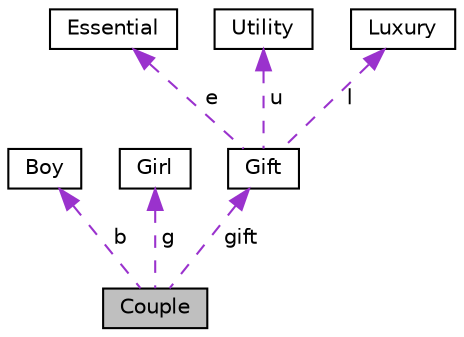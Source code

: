 digraph "Couple"
{
  edge [fontname="Helvetica",fontsize="10",labelfontname="Helvetica",labelfontsize="10"];
  node [fontname="Helvetica",fontsize="10",shape=record];
  Node1 [label="Couple",height=0.2,width=0.4,color="black", fillcolor="grey75", style="filled", fontcolor="black"];
  Node2 -> Node1 [dir="back",color="darkorchid3",fontsize="10",style="dashed",label=" b" ,fontname="Helvetica"];
  Node2 [label="Boy",height=0.2,width=0.4,color="black", fillcolor="white", style="filled",URL="$classBoy.html",tooltip="BOY CLASS. "];
  Node3 -> Node1 [dir="back",color="darkorchid3",fontsize="10",style="dashed",label=" g" ,fontname="Helvetica"];
  Node3 [label="Girl",height=0.2,width=0.4,color="black", fillcolor="white", style="filled",URL="$classGirl.html",tooltip="GIRL CLASS. "];
  Node4 -> Node1 [dir="back",color="darkorchid3",fontsize="10",style="dashed",label=" gift" ,fontname="Helvetica"];
  Node4 [label="Gift",height=0.2,width=0.4,color="black", fillcolor="white", style="filled",URL="$classGift.html",tooltip="GIFT CLASS. "];
  Node5 -> Node4 [dir="back",color="darkorchid3",fontsize="10",style="dashed",label=" e" ,fontname="Helvetica"];
  Node5 [label="Essential",height=0.2,width=0.4,color="black", fillcolor="white", style="filled",URL="$classEssential.html",tooltip="ESSENTIAL GIFT CLASS. "];
  Node6 -> Node4 [dir="back",color="darkorchid3",fontsize="10",style="dashed",label=" u" ,fontname="Helvetica"];
  Node6 [label="Utility",height=0.2,width=0.4,color="black", fillcolor="white", style="filled",URL="$classUtility.html",tooltip="UTILITY GIFT CLASS. "];
  Node7 -> Node4 [dir="back",color="darkorchid3",fontsize="10",style="dashed",label=" l" ,fontname="Helvetica"];
  Node7 [label="Luxury",height=0.2,width=0.4,color="black", fillcolor="white", style="filled",URL="$classLuxury.html",tooltip="LUXURY GIFT CLASS. "];
}
